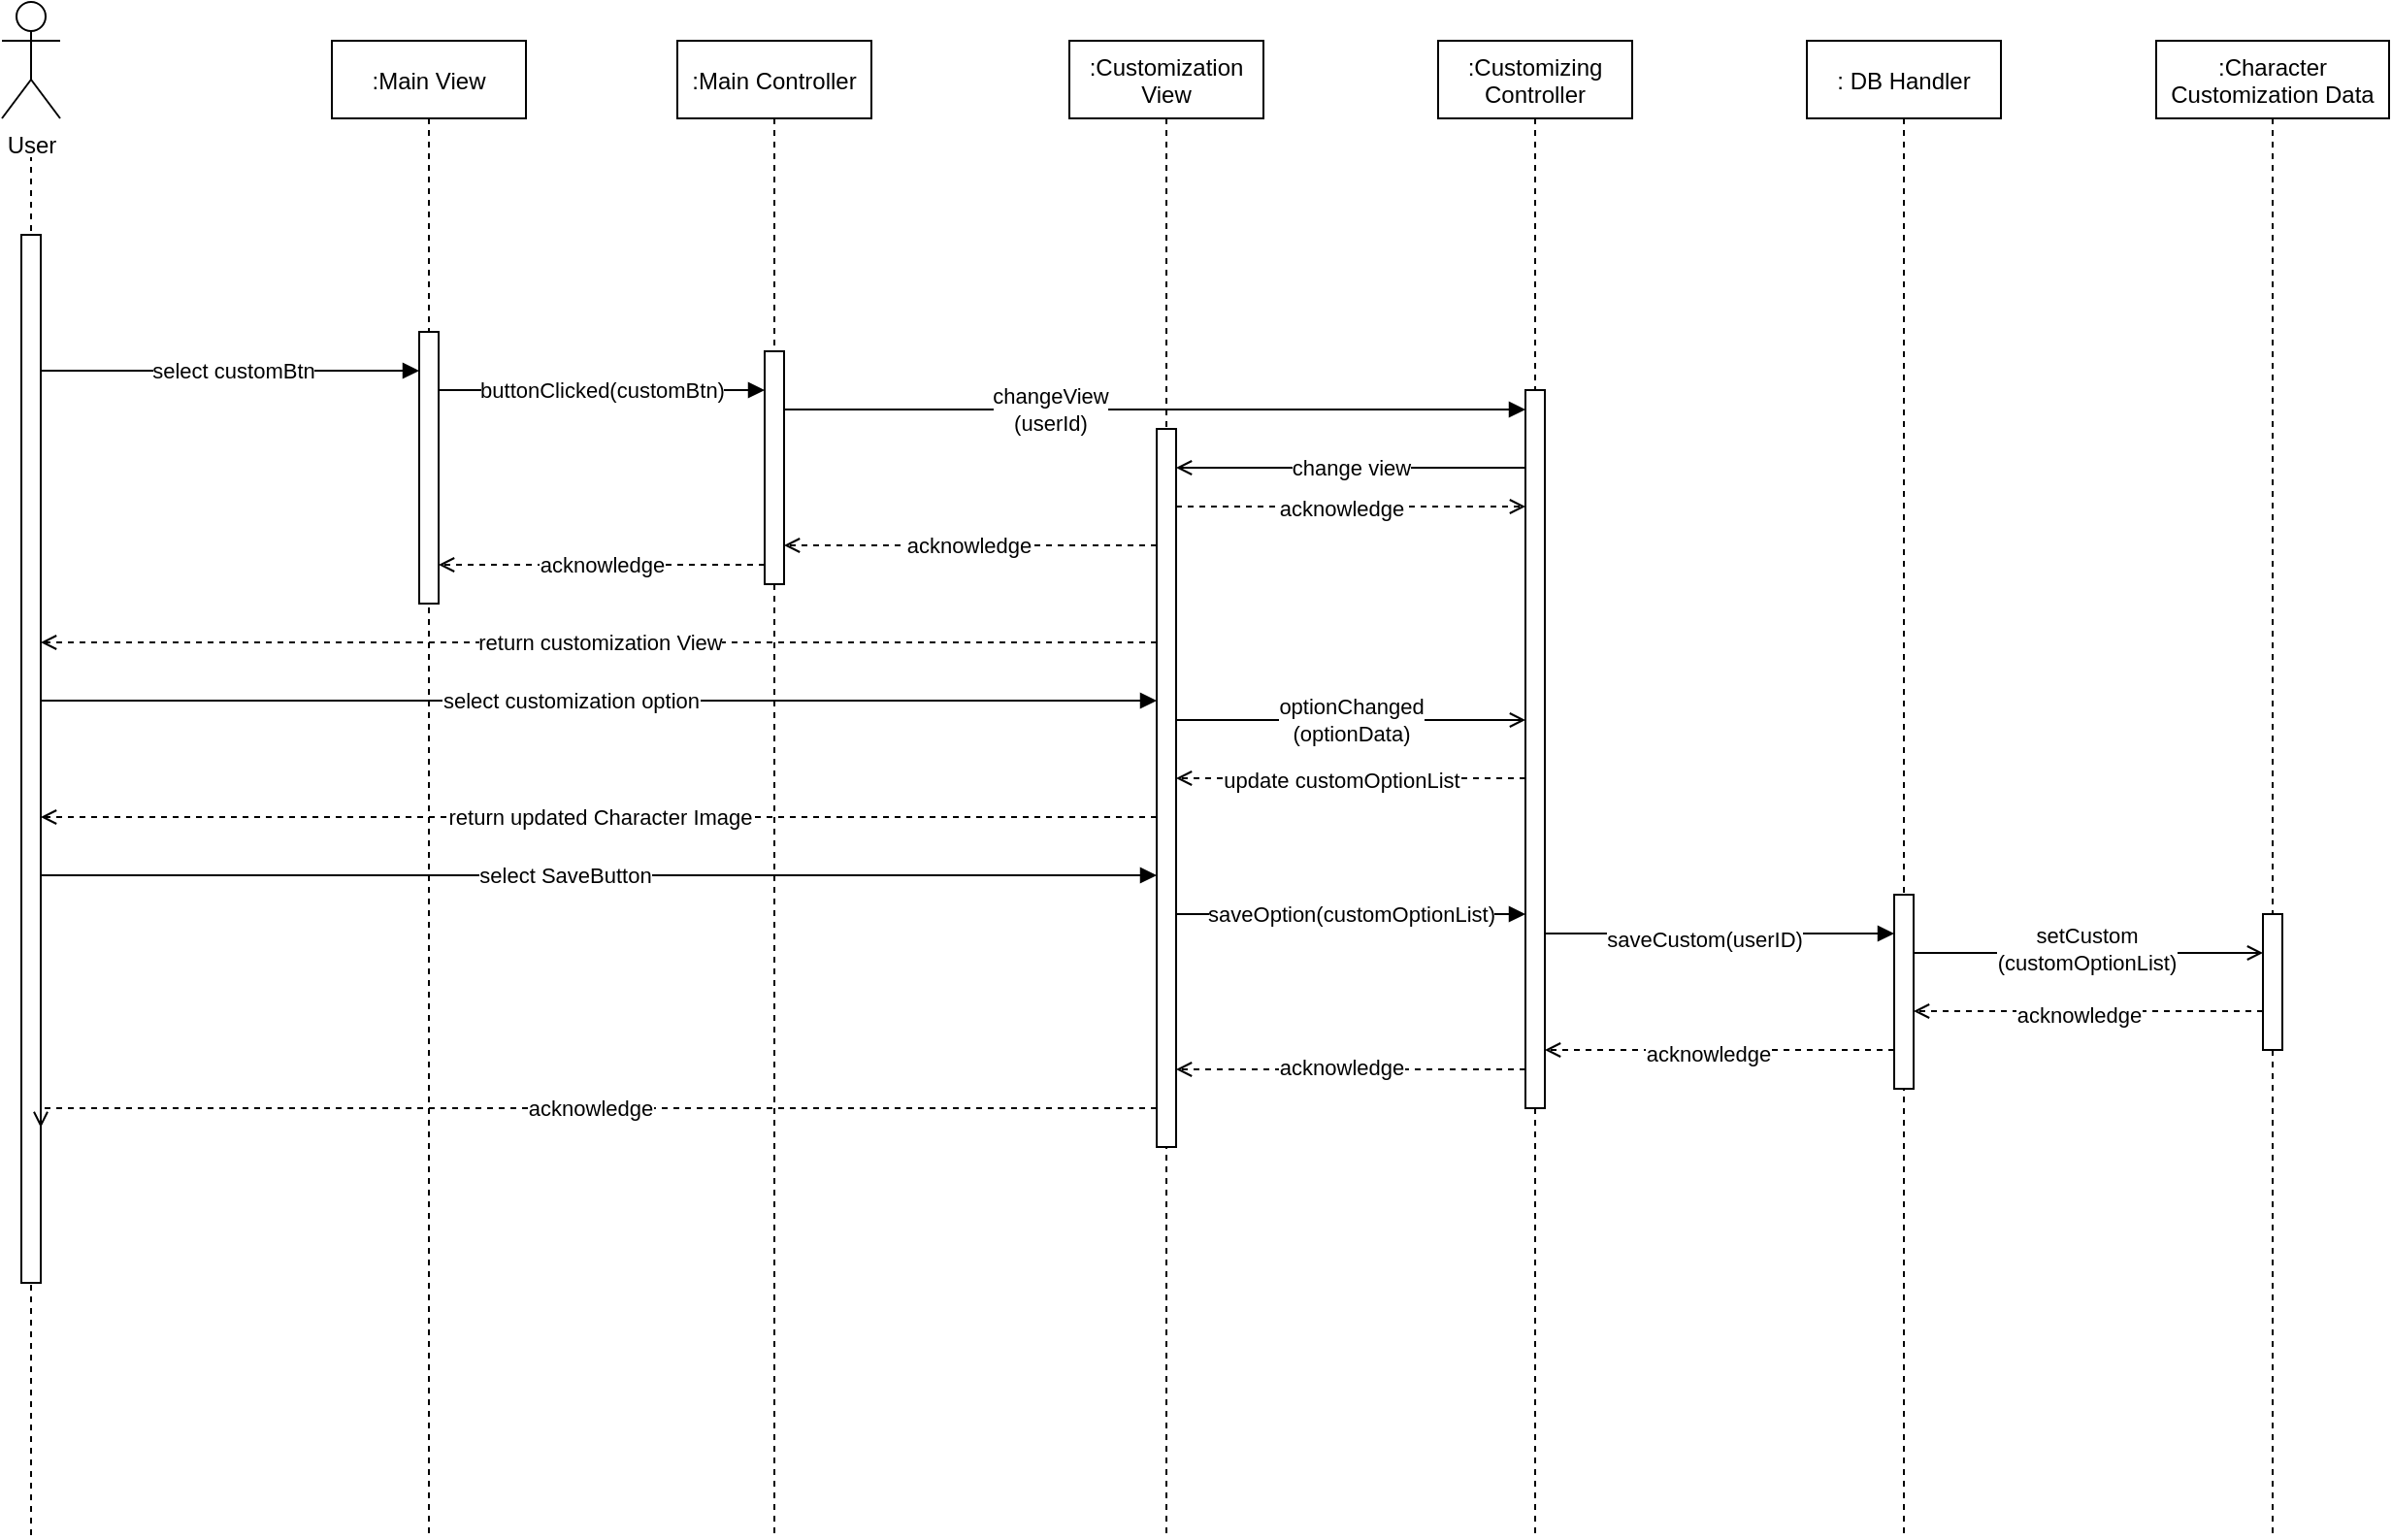 <mxfile version="14.7.6" type="github">
  <diagram id="ru6Bwzwn6HbUvp8h6mE7" name="Page-1">
    <mxGraphModel dx="2388" dy="777" grid="1" gridSize="10" guides="1" tooltips="1" connect="1" arrows="1" fold="1" page="1" pageScale="1" pageWidth="850" pageHeight="1100" math="0" shadow="0">
      <root>
        <mxCell id="0" />
        <mxCell id="1" parent="0" />
        <mxCell id="5U55PKnecChS-TOLvx-6-1" value="" style="endArrow=none;dashed=1;html=1;rounded=0;edgeStyle=orthogonalEdgeStyle;" parent="1" edge="1">
          <mxGeometry width="50" height="50" relative="1" as="geometry">
            <mxPoint x="-15" y="810.0" as="sourcePoint" />
            <mxPoint x="-15" y="100" as="targetPoint" />
            <Array as="points">
              <mxPoint x="-15" y="395" />
            </Array>
          </mxGeometry>
        </mxCell>
        <mxCell id="5U55PKnecChS-TOLvx-6-2" value="select customization option" style="edgeStyle=orthogonalEdgeStyle;rounded=0;orthogonalLoop=1;jettySize=auto;html=1;endArrow=block;endFill=1;" parent="1" target="5U55PKnecChS-TOLvx-6-11" edge="1">
          <mxGeometry relative="1" as="geometry">
            <Array as="points">
              <mxPoint x="-10" y="380" />
            </Array>
            <mxPoint x="-10" y="350.0" as="sourcePoint" />
            <mxPoint x="725" y="350" as="targetPoint" />
          </mxGeometry>
        </mxCell>
        <mxCell id="5U55PKnecChS-TOLvx-6-3" value="" style="points=[];perimeter=orthogonalPerimeter;rounded=0;shadow=0;strokeWidth=1;" parent="1" vertex="1">
          <mxGeometry x="-20" y="140" width="10" height="540" as="geometry" />
        </mxCell>
        <mxCell id="5U55PKnecChS-TOLvx-6-4" value=": DB Handler" style="shape=umlLifeline;perimeter=lifelinePerimeter;container=1;collapsible=0;recursiveResize=0;rounded=0;shadow=0;strokeWidth=1;" parent="1" vertex="1">
          <mxGeometry x="900" y="40" width="100" height="770" as="geometry" />
        </mxCell>
        <mxCell id="5U55PKnecChS-TOLvx-6-5" value=":Main Controller" style="shape=umlLifeline;perimeter=lifelinePerimeter;container=1;collapsible=0;recursiveResize=0;rounded=0;shadow=0;strokeWidth=1;" parent="1" vertex="1">
          <mxGeometry x="318" y="40" width="100" height="770" as="geometry" />
        </mxCell>
        <mxCell id="5U55PKnecChS-TOLvx-6-6" value="" style="points=[];perimeter=orthogonalPerimeter;rounded=0;shadow=0;strokeWidth=1;" parent="5U55PKnecChS-TOLvx-6-5" vertex="1">
          <mxGeometry x="45" y="160" width="10" height="120" as="geometry" />
        </mxCell>
        <mxCell id="5U55PKnecChS-TOLvx-6-7" value="User" style="shape=umlActor;verticalLabelPosition=bottom;verticalAlign=top;html=1;" parent="1" vertex="1">
          <mxGeometry x="-30" y="20" width="30" height="60" as="geometry" />
        </mxCell>
        <mxCell id="5U55PKnecChS-TOLvx-6-8" value=":Customizing&#xa;Controller" style="shape=umlLifeline;perimeter=lifelinePerimeter;container=1;collapsible=0;recursiveResize=0;rounded=0;shadow=0;strokeWidth=1;" parent="1" vertex="1">
          <mxGeometry x="710" y="40" width="100" height="770" as="geometry" />
        </mxCell>
        <mxCell id="5U55PKnecChS-TOLvx-6-9" value="" style="points=[];perimeter=orthogonalPerimeter;rounded=0;shadow=0;strokeWidth=1;" parent="5U55PKnecChS-TOLvx-6-8" vertex="1">
          <mxGeometry x="45" y="180" width="10" height="370" as="geometry" />
        </mxCell>
        <mxCell id="5U55PKnecChS-TOLvx-6-10" value=":Customization&#xa;View" style="shape=umlLifeline;perimeter=lifelinePerimeter;container=1;collapsible=0;recursiveResize=0;rounded=0;shadow=0;strokeWidth=1;" parent="1" vertex="1">
          <mxGeometry x="520" y="40" width="100" height="770" as="geometry" />
        </mxCell>
        <mxCell id="5U55PKnecChS-TOLvx-6-11" value="" style="points=[];perimeter=orthogonalPerimeter;rounded=0;shadow=0;strokeWidth=1;fontStyle=1" parent="5U55PKnecChS-TOLvx-6-10" vertex="1">
          <mxGeometry x="45" y="200" width="10" height="370" as="geometry" />
        </mxCell>
        <mxCell id="5U55PKnecChS-TOLvx-6-12" value=":Character&#xa;Customization Data" style="shape=umlLifeline;perimeter=lifelinePerimeter;container=1;collapsible=0;recursiveResize=0;rounded=0;shadow=0;strokeWidth=1;" parent="1" vertex="1">
          <mxGeometry x="1080" y="40" width="120" height="770" as="geometry" />
        </mxCell>
        <mxCell id="5U55PKnecChS-TOLvx-6-13" style="edgeStyle=orthogonalEdgeStyle;rounded=0;orthogonalLoop=1;jettySize=auto;html=1;endArrow=block;endFill=1;strokeColor=#000000;" parent="1" target="5U55PKnecChS-TOLvx-6-20" edge="1">
          <mxGeometry relative="1" as="geometry">
            <mxPoint x="-10" y="210" as="sourcePoint" />
            <mxPoint x="240" y="200.0" as="targetPoint" />
            <Array as="points">
              <mxPoint x="120" y="210" />
              <mxPoint x="120" y="210" />
            </Array>
          </mxGeometry>
        </mxCell>
        <mxCell id="5U55PKnecChS-TOLvx-6-14" value="select customBtn" style="edgeLabel;html=1;align=center;verticalAlign=middle;resizable=0;points=[];" parent="5U55PKnecChS-TOLvx-6-13" vertex="1" connectable="0">
          <mxGeometry x="0.12" y="-1" relative="1" as="geometry">
            <mxPoint x="-10" y="-1" as="offset" />
          </mxGeometry>
        </mxCell>
        <mxCell id="5U55PKnecChS-TOLvx-6-15" value="optionChanged&lt;br&gt;(optionData)" style="edgeStyle=orthogonalEdgeStyle;rounded=0;orthogonalLoop=1;jettySize=auto;html=1;endArrow=open;endFill=0;" parent="1" source="5U55PKnecChS-TOLvx-6-11" target="5U55PKnecChS-TOLvx-6-9" edge="1">
          <mxGeometry relative="1" as="geometry">
            <Array as="points">
              <mxPoint x="610" y="390" />
              <mxPoint x="610" y="390" />
            </Array>
            <mxPoint x="735" y="370" as="sourcePoint" />
          </mxGeometry>
        </mxCell>
        <mxCell id="5U55PKnecChS-TOLvx-6-16" value="return updated Character Image" style="edgeStyle=orthogonalEdgeStyle;rounded=0;orthogonalLoop=1;jettySize=auto;html=1;endArrow=open;endFill=0;dashed=1;" parent="1" source="5U55PKnecChS-TOLvx-6-11" target="5U55PKnecChS-TOLvx-6-3" edge="1">
          <mxGeometry relative="1" as="geometry">
            <Array as="points">
              <mxPoint x="390" y="440" />
              <mxPoint x="390" y="440" />
            </Array>
            <mxPoint x="725" y="570" as="sourcePoint" />
            <mxPoint x="-10" y="570" as="targetPoint" />
          </mxGeometry>
        </mxCell>
        <mxCell id="5U55PKnecChS-TOLvx-6-17" value="acknowledge" style="edgeStyle=orthogonalEdgeStyle;rounded=0;orthogonalLoop=1;jettySize=auto;html=1;dashed=1;endArrow=open;endFill=0;" parent="1" source="5U55PKnecChS-TOLvx-6-11" edge="1">
          <mxGeometry relative="1" as="geometry">
            <Array as="points">
              <mxPoint x="-10" y="590" />
            </Array>
            <mxPoint x="725" y="600" as="sourcePoint" />
            <mxPoint x="-10" y="600.0" as="targetPoint" />
          </mxGeometry>
        </mxCell>
        <mxCell id="5U55PKnecChS-TOLvx-6-18" value="return customization View" style="edgeStyle=orthogonalEdgeStyle;rounded=0;orthogonalLoop=1;jettySize=auto;html=1;endArrow=open;endFill=0;dashed=1;" parent="1" source="5U55PKnecChS-TOLvx-6-11" target="5U55PKnecChS-TOLvx-6-3" edge="1">
          <mxGeometry relative="1" as="geometry">
            <Array as="points">
              <mxPoint x="140" y="350" />
              <mxPoint x="140" y="350" />
            </Array>
            <mxPoint x="830" y="360" as="sourcePoint" />
            <mxPoint x="40" y="400" as="targetPoint" />
          </mxGeometry>
        </mxCell>
        <mxCell id="5U55PKnecChS-TOLvx-6-19" value=":Main View" style="shape=umlLifeline;perimeter=lifelinePerimeter;container=1;collapsible=0;recursiveResize=0;rounded=0;shadow=0;strokeWidth=1;" parent="1" vertex="1">
          <mxGeometry x="140" y="40" width="100" height="770" as="geometry" />
        </mxCell>
        <mxCell id="5U55PKnecChS-TOLvx-6-20" value="" style="points=[];perimeter=orthogonalPerimeter;rounded=0;shadow=0;strokeWidth=1;" parent="5U55PKnecChS-TOLvx-6-19" vertex="1">
          <mxGeometry x="45" y="150" width="10" height="140" as="geometry" />
        </mxCell>
        <mxCell id="5U55PKnecChS-TOLvx-6-21" value="buttonClicked(customBtn)" style="edgeStyle=orthogonalEdgeStyle;rounded=0;orthogonalLoop=1;jettySize=auto;html=1;endArrow=block;endFill=1;" parent="1" source="5U55PKnecChS-TOLvx-6-20" target="5U55PKnecChS-TOLvx-6-6" edge="1">
          <mxGeometry relative="1" as="geometry">
            <Array as="points">
              <mxPoint x="310" y="220" />
              <mxPoint x="310" y="220" />
            </Array>
          </mxGeometry>
        </mxCell>
        <mxCell id="5U55PKnecChS-TOLvx-6-22" value="acknowledge" style="edgeStyle=orthogonalEdgeStyle;rounded=0;orthogonalLoop=1;jettySize=auto;html=1;endArrow=open;endFill=0;dashed=1;" parent="1" source="5U55PKnecChS-TOLvx-6-6" target="5U55PKnecChS-TOLvx-6-20" edge="1">
          <mxGeometry relative="1" as="geometry">
            <Array as="points">
              <mxPoint x="240" y="310" />
              <mxPoint x="240" y="310" />
            </Array>
          </mxGeometry>
        </mxCell>
        <mxCell id="5U55PKnecChS-TOLvx-6-23" style="edgeStyle=orthogonalEdgeStyle;rounded=0;orthogonalLoop=1;jettySize=auto;html=1;endArrow=block;endFill=1;" parent="1" source="5U55PKnecChS-TOLvx-6-6" target="5U55PKnecChS-TOLvx-6-9" edge="1">
          <mxGeometry relative="1" as="geometry">
            <Array as="points">
              <mxPoint x="550" y="230" />
              <mxPoint x="550" y="230" />
            </Array>
          </mxGeometry>
        </mxCell>
        <mxCell id="5U55PKnecChS-TOLvx-6-24" value="changeView&lt;br&gt;(userId)" style="edgeLabel;html=1;align=center;verticalAlign=middle;resizable=0;points=[];" parent="5U55PKnecChS-TOLvx-6-23" vertex="1" connectable="0">
          <mxGeometry x="-0.172" y="-3" relative="1" as="geometry">
            <mxPoint x="-21" y="-3" as="offset" />
          </mxGeometry>
        </mxCell>
        <mxCell id="5U55PKnecChS-TOLvx-6-25" style="edgeStyle=orthogonalEdgeStyle;rounded=0;orthogonalLoop=1;jettySize=auto;html=1;endArrow=open;endFill=0;dashed=1;" parent="1" source="5U55PKnecChS-TOLvx-6-11" target="5U55PKnecChS-TOLvx-6-6" edge="1">
          <mxGeometry relative="1" as="geometry">
            <Array as="points">
              <mxPoint x="560" y="300" />
              <mxPoint x="560" y="300" />
            </Array>
          </mxGeometry>
        </mxCell>
        <mxCell id="5U55PKnecChS-TOLvx-6-26" value="acknowledge" style="edgeLabel;html=1;align=center;verticalAlign=middle;resizable=0;points=[];" parent="5U55PKnecChS-TOLvx-6-25" vertex="1" connectable="0">
          <mxGeometry x="0.011" relative="1" as="geometry">
            <mxPoint as="offset" />
          </mxGeometry>
        </mxCell>
        <mxCell id="5U55PKnecChS-TOLvx-6-27" style="edgeStyle=orthogonalEdgeStyle;rounded=0;orthogonalLoop=1;jettySize=auto;html=1;endArrow=open;endFill=0;dashed=1;" parent="1" source="5U55PKnecChS-TOLvx-6-11" target="5U55PKnecChS-TOLvx-6-9" edge="1">
          <mxGeometry relative="1" as="geometry">
            <Array as="points">
              <mxPoint x="610" y="280" />
              <mxPoint x="610" y="280" />
            </Array>
          </mxGeometry>
        </mxCell>
        <mxCell id="5U55PKnecChS-TOLvx-6-28" value="acknowledge" style="edgeLabel;html=1;align=center;verticalAlign=middle;resizable=0;points=[];" parent="5U55PKnecChS-TOLvx-6-27" vertex="1" connectable="0">
          <mxGeometry x="-0.062" y="-1" relative="1" as="geometry">
            <mxPoint as="offset" />
          </mxGeometry>
        </mxCell>
        <mxCell id="5U55PKnecChS-TOLvx-6-29" value="select SaveButton" style="edgeStyle=orthogonalEdgeStyle;rounded=0;orthogonalLoop=1;jettySize=auto;html=1;endArrow=block;endFill=1;" parent="1" target="5U55PKnecChS-TOLvx-6-11" edge="1">
          <mxGeometry x="0.135" relative="1" as="geometry">
            <Array as="points">
              <mxPoint x="-10" y="470" />
            </Array>
            <mxPoint x="-10" y="600.0" as="sourcePoint" />
            <mxPoint x="725" y="600" as="targetPoint" />
            <mxPoint as="offset" />
          </mxGeometry>
        </mxCell>
        <mxCell id="5U55PKnecChS-TOLvx-6-30" value="change view" style="edgeStyle=orthogonalEdgeStyle;rounded=0;orthogonalLoop=1;jettySize=auto;html=1;endArrow=open;endFill=0;" parent="1" source="5U55PKnecChS-TOLvx-6-9" target="5U55PKnecChS-TOLvx-6-11" edge="1">
          <mxGeometry relative="1" as="geometry">
            <Array as="points">
              <mxPoint x="720" y="260" />
              <mxPoint x="720" y="260" />
            </Array>
          </mxGeometry>
        </mxCell>
        <mxCell id="5U55PKnecChS-TOLvx-6-31" style="edgeStyle=orthogonalEdgeStyle;rounded=0;orthogonalLoop=1;jettySize=auto;html=1;dashed=1;endArrow=open;endFill=0;" parent="1" source="5U55PKnecChS-TOLvx-6-9" target="5U55PKnecChS-TOLvx-6-11" edge="1">
          <mxGeometry relative="1" as="geometry">
            <Array as="points">
              <mxPoint x="730" y="420" />
              <mxPoint x="730" y="420" />
            </Array>
          </mxGeometry>
        </mxCell>
        <mxCell id="5U55PKnecChS-TOLvx-6-32" value="update customOptionList" style="edgeLabel;html=1;align=center;verticalAlign=middle;resizable=0;points=[];" parent="5U55PKnecChS-TOLvx-6-31" vertex="1" connectable="0">
          <mxGeometry x="-0.1" y="1" relative="1" as="geometry">
            <mxPoint x="-14" as="offset" />
          </mxGeometry>
        </mxCell>
        <mxCell id="5U55PKnecChS-TOLvx-6-33" style="edgeStyle=orthogonalEdgeStyle;rounded=0;orthogonalLoop=1;jettySize=auto;html=1;endArrow=open;endFill=0;" parent="1" source="5U55PKnecChS-TOLvx-6-37" target="5U55PKnecChS-TOLvx-6-42" edge="1">
          <mxGeometry relative="1" as="geometry">
            <Array as="points">
              <mxPoint x="1040" y="510" />
              <mxPoint x="1040" y="510" />
            </Array>
          </mxGeometry>
        </mxCell>
        <mxCell id="5U55PKnecChS-TOLvx-6-34" value="setCustom&lt;br&gt;(customOptionList)" style="edgeLabel;html=1;align=center;verticalAlign=middle;resizable=0;points=[];" parent="5U55PKnecChS-TOLvx-6-33" vertex="1" connectable="0">
          <mxGeometry x="-0.011" y="2" relative="1" as="geometry">
            <mxPoint as="offset" />
          </mxGeometry>
        </mxCell>
        <mxCell id="5U55PKnecChS-TOLvx-6-35" style="edgeStyle=orthogonalEdgeStyle;rounded=0;orthogonalLoop=1;jettySize=auto;html=1;dashed=1;endArrow=open;endFill=0;" parent="1" source="5U55PKnecChS-TOLvx-6-37" target="5U55PKnecChS-TOLvx-6-9" edge="1">
          <mxGeometry relative="1" as="geometry">
            <Array as="points">
              <mxPoint x="900" y="560" />
              <mxPoint x="900" y="560" />
            </Array>
          </mxGeometry>
        </mxCell>
        <mxCell id="5U55PKnecChS-TOLvx-6-36" value="acknowledge" style="edgeLabel;html=1;align=center;verticalAlign=middle;resizable=0;points=[];" parent="5U55PKnecChS-TOLvx-6-35" vertex="1" connectable="0">
          <mxGeometry x="0.067" y="2" relative="1" as="geometry">
            <mxPoint as="offset" />
          </mxGeometry>
        </mxCell>
        <mxCell id="5U55PKnecChS-TOLvx-6-37" value="" style="points=[];perimeter=orthogonalPerimeter;rounded=0;shadow=0;strokeWidth=1;" parent="1" vertex="1">
          <mxGeometry x="945" y="480" width="10" height="100" as="geometry" />
        </mxCell>
        <mxCell id="5U55PKnecChS-TOLvx-6-38" style="edgeStyle=orthogonalEdgeStyle;rounded=0;orthogonalLoop=1;jettySize=auto;html=1;endArrow=block;endFill=1;" parent="1" source="5U55PKnecChS-TOLvx-6-9" target="5U55PKnecChS-TOLvx-6-37" edge="1">
          <mxGeometry relative="1" as="geometry">
            <Array as="points">
              <mxPoint x="900" y="500" />
              <mxPoint x="900" y="500" />
            </Array>
          </mxGeometry>
        </mxCell>
        <mxCell id="5U55PKnecChS-TOLvx-6-39" value="saveCustom(userID)" style="edgeLabel;html=1;align=center;verticalAlign=middle;resizable=0;points=[];" parent="5U55PKnecChS-TOLvx-6-38" vertex="1" connectable="0">
          <mxGeometry x="-0.089" y="-3" relative="1" as="geometry">
            <mxPoint as="offset" />
          </mxGeometry>
        </mxCell>
        <mxCell id="5U55PKnecChS-TOLvx-6-40" style="edgeStyle=orthogonalEdgeStyle;rounded=0;orthogonalLoop=1;jettySize=auto;html=1;endArrow=open;endFill=0;dashed=1;" parent="1" source="5U55PKnecChS-TOLvx-6-42" target="5U55PKnecChS-TOLvx-6-37" edge="1">
          <mxGeometry relative="1" as="geometry">
            <Array as="points">
              <mxPoint x="1040" y="540" />
              <mxPoint x="1040" y="540" />
            </Array>
          </mxGeometry>
        </mxCell>
        <mxCell id="5U55PKnecChS-TOLvx-6-41" value="acknowledge" style="edgeLabel;html=1;align=center;verticalAlign=middle;resizable=0;points=[];" parent="5U55PKnecChS-TOLvx-6-40" vertex="1" connectable="0">
          <mxGeometry x="0.133" y="2" relative="1" as="geometry">
            <mxPoint x="7" as="offset" />
          </mxGeometry>
        </mxCell>
        <mxCell id="5U55PKnecChS-TOLvx-6-42" value="" style="points=[];perimeter=orthogonalPerimeter;rounded=0;shadow=0;strokeWidth=1;" parent="1" vertex="1">
          <mxGeometry x="1135" y="490" width="10" height="70" as="geometry" />
        </mxCell>
        <mxCell id="5U55PKnecChS-TOLvx-6-43" style="edgeStyle=orthogonalEdgeStyle;rounded=0;orthogonalLoop=1;jettySize=auto;html=1;dashed=1;endArrow=open;endFill=0;" parent="1" source="5U55PKnecChS-TOLvx-6-9" target="5U55PKnecChS-TOLvx-6-11" edge="1">
          <mxGeometry relative="1" as="geometry">
            <Array as="points">
              <mxPoint x="710" y="570" />
              <mxPoint x="710" y="570" />
            </Array>
          </mxGeometry>
        </mxCell>
        <mxCell id="5U55PKnecChS-TOLvx-6-44" value="acknowledge" style="edgeLabel;html=1;align=center;verticalAlign=middle;resizable=0;points=[];" parent="5U55PKnecChS-TOLvx-6-43" vertex="1" connectable="0">
          <mxGeometry x="-0.278" y="-1" relative="1" as="geometry">
            <mxPoint x="-30" as="offset" />
          </mxGeometry>
        </mxCell>
        <mxCell id="5U55PKnecChS-TOLvx-6-45" value="saveOption(customOptionList)" style="edgeStyle=orthogonalEdgeStyle;rounded=0;orthogonalLoop=1;jettySize=auto;html=1;endArrow=block;endFill=1;" parent="1" source="5U55PKnecChS-TOLvx-6-11" target="5U55PKnecChS-TOLvx-6-9" edge="1">
          <mxGeometry relative="1" as="geometry">
            <Array as="points">
              <mxPoint x="610" y="490" />
              <mxPoint x="610" y="490" />
            </Array>
          </mxGeometry>
        </mxCell>
      </root>
    </mxGraphModel>
  </diagram>
</mxfile>
